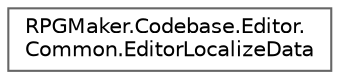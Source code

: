 digraph "クラス階層図"
{
 // LATEX_PDF_SIZE
  bgcolor="transparent";
  edge [fontname=Helvetica,fontsize=10,labelfontname=Helvetica,labelfontsize=10];
  node [fontname=Helvetica,fontsize=10,shape=box,height=0.2,width=0.4];
  rankdir="LR";
  Node0 [id="Node000000",label="RPGMaker.Codebase.Editor.\lCommon.EditorLocalizeData",height=0.2,width=0.4,color="grey40", fillcolor="white", style="filled",URL="$d3/df3/class_r_p_g_maker_1_1_codebase_1_1_editor_1_1_common_1_1_editor_localize_data.html",tooltip="😁 エディターローカライズデータ クラス。"];
}
